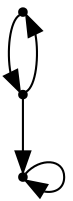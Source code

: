 digraph model {
	0 [shape=point,label=""];
	1 [shape=point,label=""];
	2 [shape=point,label=""];
	0 -> 1 [shape=point,label=""];
	1 -> 0 [shape=point,label=""];
	1 -> 2 [shape=point,label=""];
	2 -> 2 [shape=point,label=""];
}

